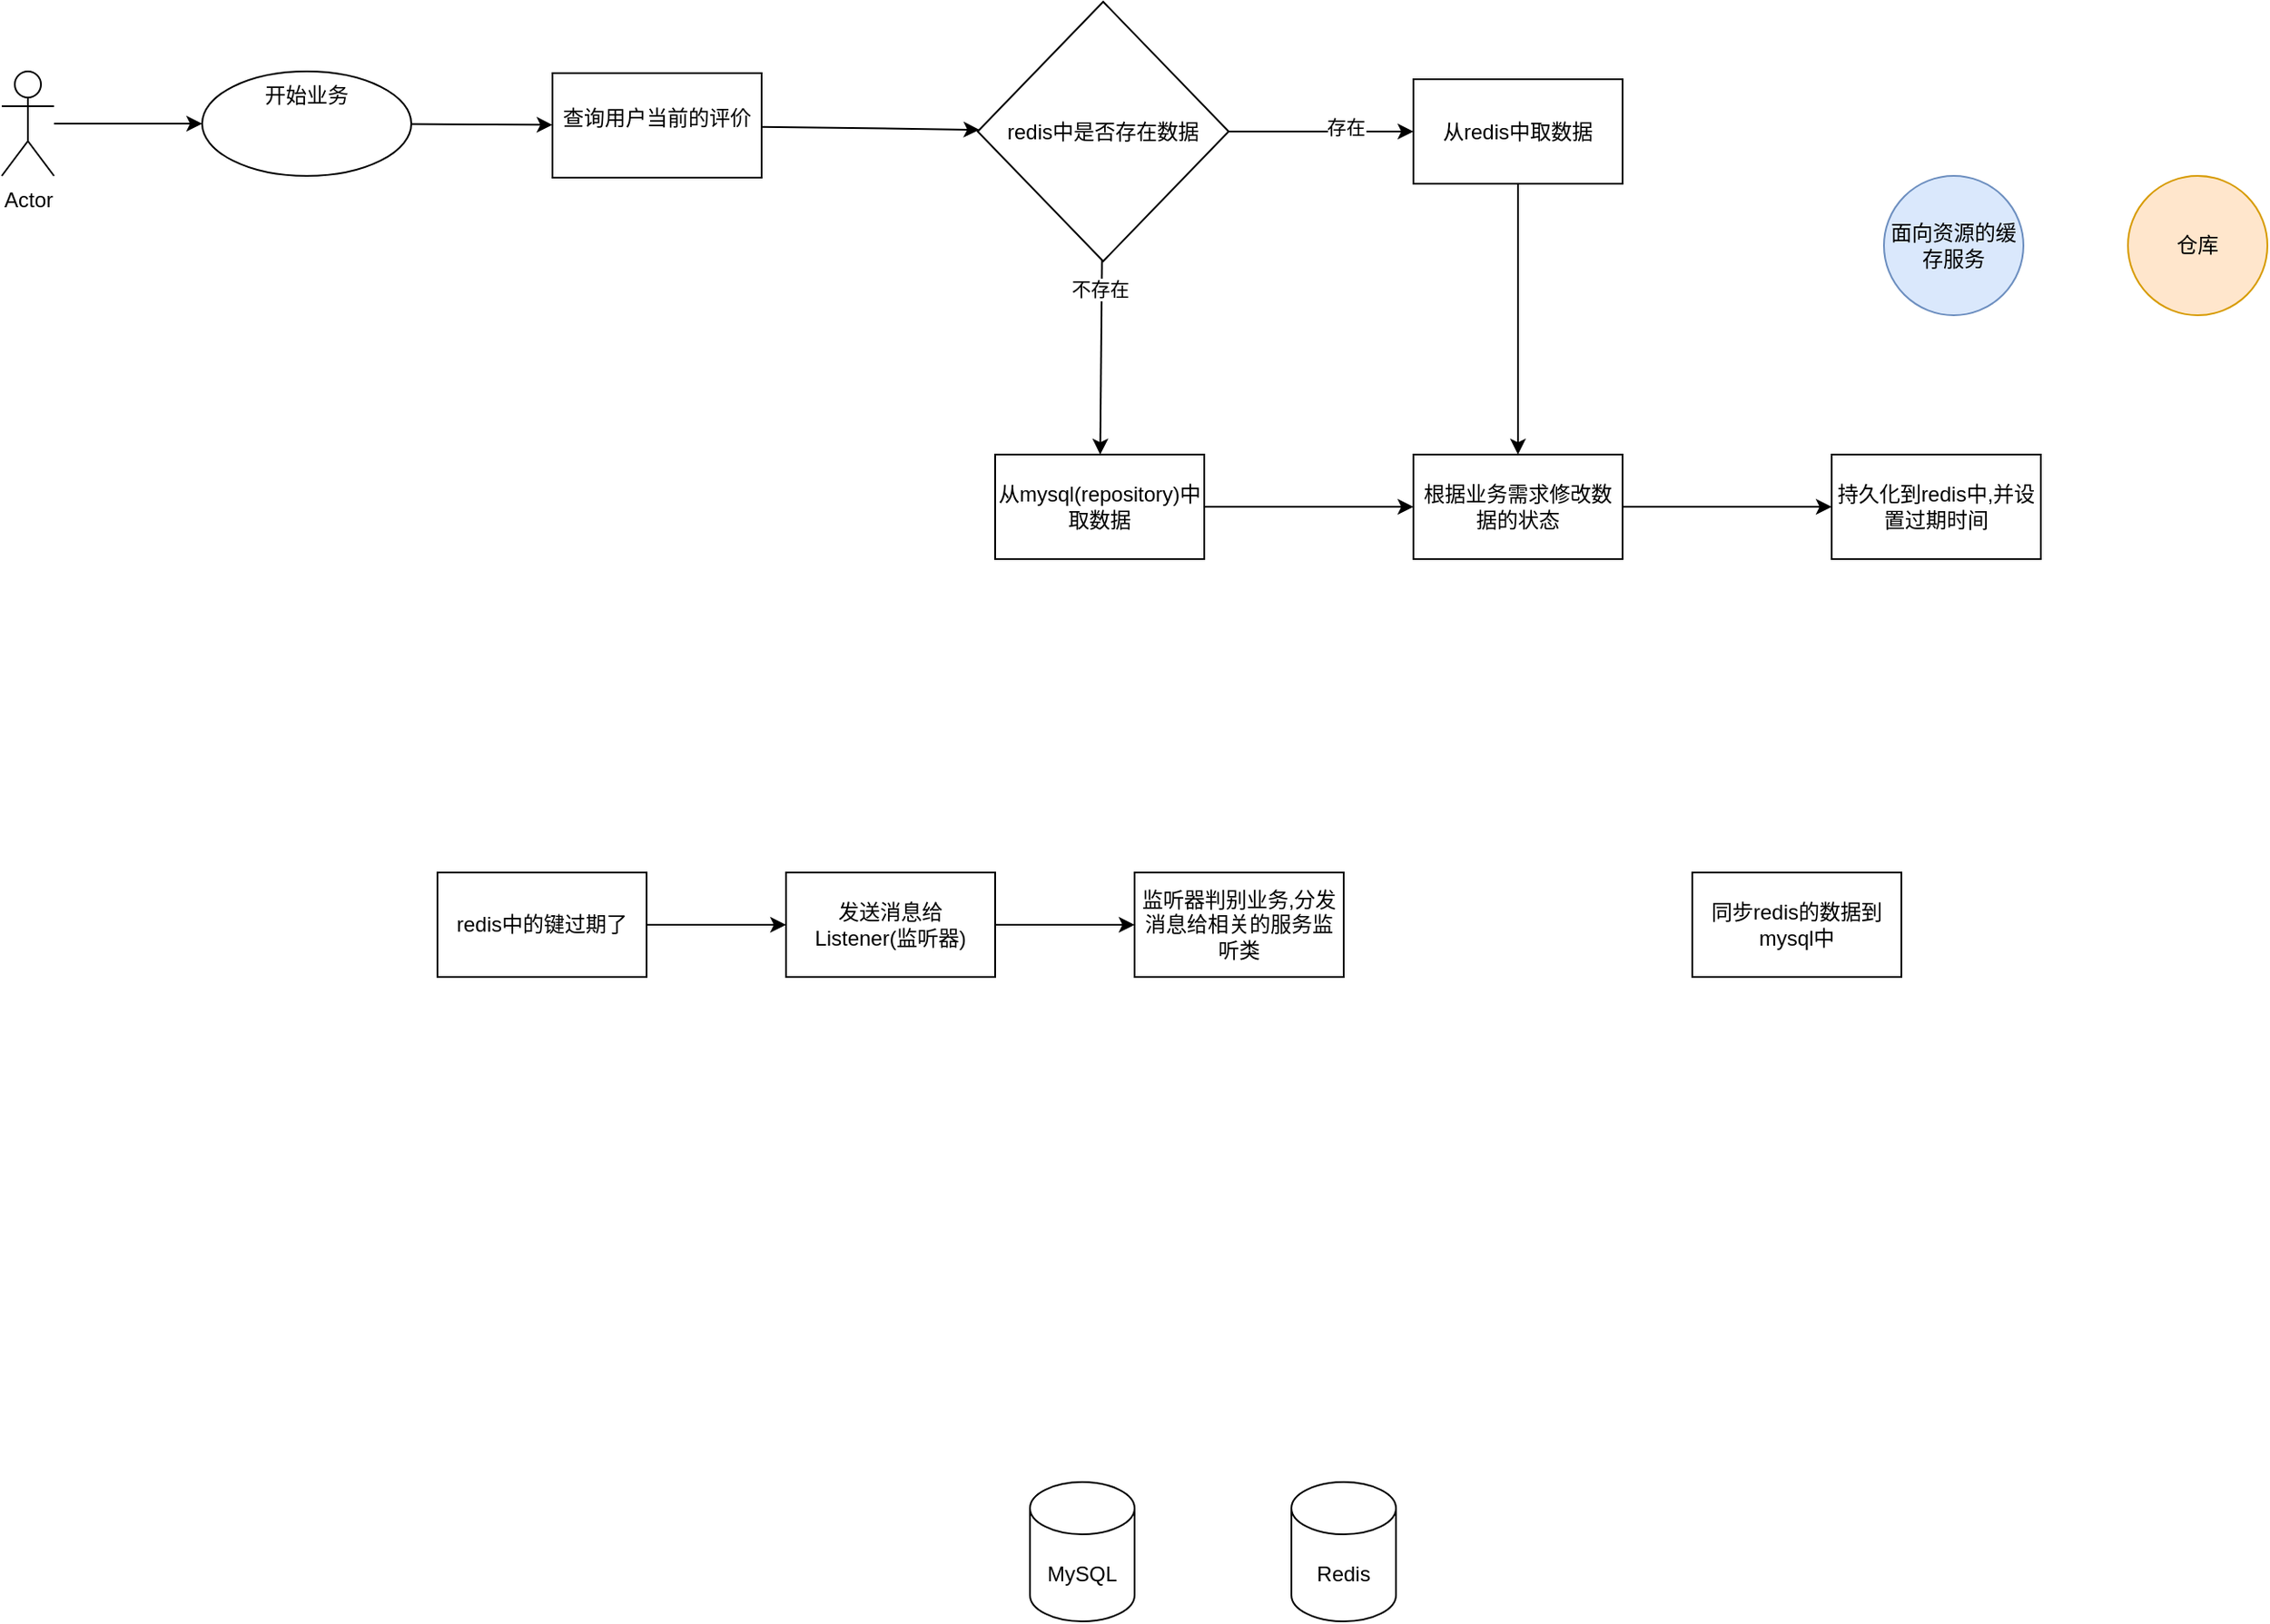 <mxfile version="14.6.13" type="device"><diagram id="mMEGm4y3vGaFEOrb0zRk" name="第 1 页"><mxGraphModel dx="1408" dy="808" grid="1" gridSize="10" guides="1" tooltips="1" connect="1" arrows="1" fold="1" page="1" pageScale="1" pageWidth="3300" pageHeight="4681" math="0" shadow="0"><root><mxCell id="0"/><mxCell id="1" parent="0"/><mxCell id="Zz5FeRCrPrNBc3lEYXbm-1" value="Redis" style="shape=cylinder3;whiteSpace=wrap;html=1;boundedLbl=1;backgroundOutline=1;size=15;" vertex="1" parent="1"><mxGeometry x="1390" y="1490" width="60" height="80" as="geometry"/></mxCell><mxCell id="Zz5FeRCrPrNBc3lEYXbm-2" value="MySQL" style="shape=cylinder3;whiteSpace=wrap;html=1;boundedLbl=1;backgroundOutline=1;size=15;" vertex="1" parent="1"><mxGeometry x="1240" y="1490" width="60" height="80" as="geometry"/></mxCell><mxCell id="Zz5FeRCrPrNBc3lEYXbm-5" value="" style="rounded=0;orthogonalLoop=1;jettySize=auto;html=1;" edge="1" parent="1" source="Zz5FeRCrPrNBc3lEYXbm-3" target="Zz5FeRCrPrNBc3lEYXbm-4"><mxGeometry relative="1" as="geometry"/></mxCell><mxCell id="Zz5FeRCrPrNBc3lEYXbm-3" value="Actor" style="shape=umlActor;verticalLabelPosition=bottom;verticalAlign=top;html=1;outlineConnect=0;" vertex="1" parent="1"><mxGeometry x="650" y="680" width="30" height="60" as="geometry"/></mxCell><mxCell id="Zz5FeRCrPrNBc3lEYXbm-7" value="" style="rounded=0;orthogonalLoop=1;jettySize=auto;html=1;" edge="1" parent="1" source="Zz5FeRCrPrNBc3lEYXbm-4" target="Zz5FeRCrPrNBc3lEYXbm-6"><mxGeometry relative="1" as="geometry"/></mxCell><mxCell id="Zz5FeRCrPrNBc3lEYXbm-4" value="开始业务" style="ellipse;whiteSpace=wrap;html=1;verticalAlign=top;" vertex="1" parent="1"><mxGeometry x="765" y="680" width="120" height="60" as="geometry"/></mxCell><mxCell id="Zz5FeRCrPrNBc3lEYXbm-9" value="" style="rounded=0;orthogonalLoop=1;jettySize=auto;html=1;" edge="1" parent="1" source="Zz5FeRCrPrNBc3lEYXbm-6" target="Zz5FeRCrPrNBc3lEYXbm-8"><mxGeometry relative="1" as="geometry"/></mxCell><mxCell id="Zz5FeRCrPrNBc3lEYXbm-6" value="&lt;p&gt;查询用户当前的评价&lt;/p&gt;" style="whiteSpace=wrap;html=1;verticalAlign=top;align=center;" vertex="1" parent="1"><mxGeometry x="966" y="681" width="120" height="60" as="geometry"/></mxCell><mxCell id="Zz5FeRCrPrNBc3lEYXbm-11" value="" style="edgeStyle=none;rounded=0;orthogonalLoop=1;jettySize=auto;html=1;" edge="1" parent="1" source="Zz5FeRCrPrNBc3lEYXbm-8" target="Zz5FeRCrPrNBc3lEYXbm-10"><mxGeometry relative="1" as="geometry"/></mxCell><mxCell id="Zz5FeRCrPrNBc3lEYXbm-12" value="存在" style="edgeLabel;html=1;align=center;verticalAlign=middle;resizable=0;points=[];" vertex="1" connectable="0" parent="Zz5FeRCrPrNBc3lEYXbm-11"><mxGeometry x="0.261" y="4" relative="1" as="geometry"><mxPoint y="1" as="offset"/></mxGeometry></mxCell><mxCell id="Zz5FeRCrPrNBc3lEYXbm-14" value="" style="edgeStyle=none;rounded=0;orthogonalLoop=1;jettySize=auto;html=1;" edge="1" parent="1" source="Zz5FeRCrPrNBc3lEYXbm-8" target="Zz5FeRCrPrNBc3lEYXbm-13"><mxGeometry relative="1" as="geometry"/></mxCell><mxCell id="Zz5FeRCrPrNBc3lEYXbm-15" value="不存在" style="edgeLabel;html=1;align=center;verticalAlign=middle;resizable=0;points=[];" vertex="1" connectable="0" parent="Zz5FeRCrPrNBc3lEYXbm-14"><mxGeometry x="-0.711" y="-1" relative="1" as="geometry"><mxPoint as="offset"/></mxGeometry></mxCell><mxCell id="Zz5FeRCrPrNBc3lEYXbm-8" value="&lt;span&gt;redis中是否存在数据&lt;/span&gt;" style="rhombus;whiteSpace=wrap;html=1;verticalAlign=middle;" vertex="1" parent="1"><mxGeometry x="1210" y="640" width="144" height="149" as="geometry"/></mxCell><mxCell id="Zz5FeRCrPrNBc3lEYXbm-17" value="" style="edgeStyle=none;rounded=0;orthogonalLoop=1;jettySize=auto;html=1;" edge="1" parent="1" source="Zz5FeRCrPrNBc3lEYXbm-10" target="Zz5FeRCrPrNBc3lEYXbm-16"><mxGeometry relative="1" as="geometry"/></mxCell><mxCell id="Zz5FeRCrPrNBc3lEYXbm-10" value="从redis中取数据" style="whiteSpace=wrap;html=1;" vertex="1" parent="1"><mxGeometry x="1460" y="684.5" width="120" height="60" as="geometry"/></mxCell><mxCell id="Zz5FeRCrPrNBc3lEYXbm-18" value="" style="edgeStyle=none;rounded=0;orthogonalLoop=1;jettySize=auto;html=1;" edge="1" parent="1" source="Zz5FeRCrPrNBc3lEYXbm-13" target="Zz5FeRCrPrNBc3lEYXbm-16"><mxGeometry relative="1" as="geometry"/></mxCell><mxCell id="Zz5FeRCrPrNBc3lEYXbm-13" value="从mysql(repository)中取数据" style="whiteSpace=wrap;html=1;" vertex="1" parent="1"><mxGeometry x="1220" y="900" width="120" height="60" as="geometry"/></mxCell><mxCell id="Zz5FeRCrPrNBc3lEYXbm-20" value="" style="edgeStyle=none;rounded=0;orthogonalLoop=1;jettySize=auto;html=1;" edge="1" parent="1" source="Zz5FeRCrPrNBc3lEYXbm-16" target="Zz5FeRCrPrNBc3lEYXbm-19"><mxGeometry relative="1" as="geometry"/></mxCell><mxCell id="Zz5FeRCrPrNBc3lEYXbm-16" value="根据业务需求修改数据的状态" style="whiteSpace=wrap;html=1;" vertex="1" parent="1"><mxGeometry x="1460" y="900" width="120" height="60" as="geometry"/></mxCell><mxCell id="Zz5FeRCrPrNBc3lEYXbm-19" value="持久化到redis中,并设置过期时间" style="whiteSpace=wrap;html=1;" vertex="1" parent="1"><mxGeometry x="1700" y="900" width="120" height="60" as="geometry"/></mxCell><mxCell id="Zz5FeRCrPrNBc3lEYXbm-21" value="同步redis的数据到mysql中" style="rounded=0;whiteSpace=wrap;html=1;" vertex="1" parent="1"><mxGeometry x="1620" y="1140" width="120" height="60" as="geometry"/></mxCell><mxCell id="Zz5FeRCrPrNBc3lEYXbm-25" value="" style="edgeStyle=none;rounded=0;orthogonalLoop=1;jettySize=auto;html=1;" edge="1" parent="1" source="Zz5FeRCrPrNBc3lEYXbm-23" target="Zz5FeRCrPrNBc3lEYXbm-24"><mxGeometry relative="1" as="geometry"/></mxCell><mxCell id="Zz5FeRCrPrNBc3lEYXbm-23" value="redis中的键过期了" style="rounded=0;whiteSpace=wrap;html=1;" vertex="1" parent="1"><mxGeometry x="900" y="1140" width="120" height="60" as="geometry"/></mxCell><mxCell id="Zz5FeRCrPrNBc3lEYXbm-27" value="" style="edgeStyle=none;rounded=0;orthogonalLoop=1;jettySize=auto;html=1;" edge="1" parent="1" source="Zz5FeRCrPrNBc3lEYXbm-24" target="Zz5FeRCrPrNBc3lEYXbm-26"><mxGeometry relative="1" as="geometry"/></mxCell><mxCell id="Zz5FeRCrPrNBc3lEYXbm-24" value="发送消息给Listener(监听器)" style="whiteSpace=wrap;html=1;rounded=0;" vertex="1" parent="1"><mxGeometry x="1100" y="1140" width="120" height="60" as="geometry"/></mxCell><mxCell id="Zz5FeRCrPrNBc3lEYXbm-26" value="监听器判别业务,分发消息给相关的服务监听类" style="whiteSpace=wrap;html=1;rounded=0;" vertex="1" parent="1"><mxGeometry x="1300" y="1140" width="120" height="60" as="geometry"/></mxCell><mxCell id="Zz5FeRCrPrNBc3lEYXbm-29" value="面向资源的缓存服务" style="ellipse;whiteSpace=wrap;html=1;aspect=fixed;fillColor=#dae8fc;strokeColor=#6c8ebf;" vertex="1" parent="1"><mxGeometry x="1730" y="740" width="80" height="80" as="geometry"/></mxCell><mxCell id="Zz5FeRCrPrNBc3lEYXbm-31" value="仓库" style="ellipse;whiteSpace=wrap;html=1;aspect=fixed;fillColor=#ffe6cc;strokeColor=#d79b00;" vertex="1" parent="1"><mxGeometry x="1870" y="740" width="80" height="80" as="geometry"/></mxCell></root></mxGraphModel></diagram></mxfile>